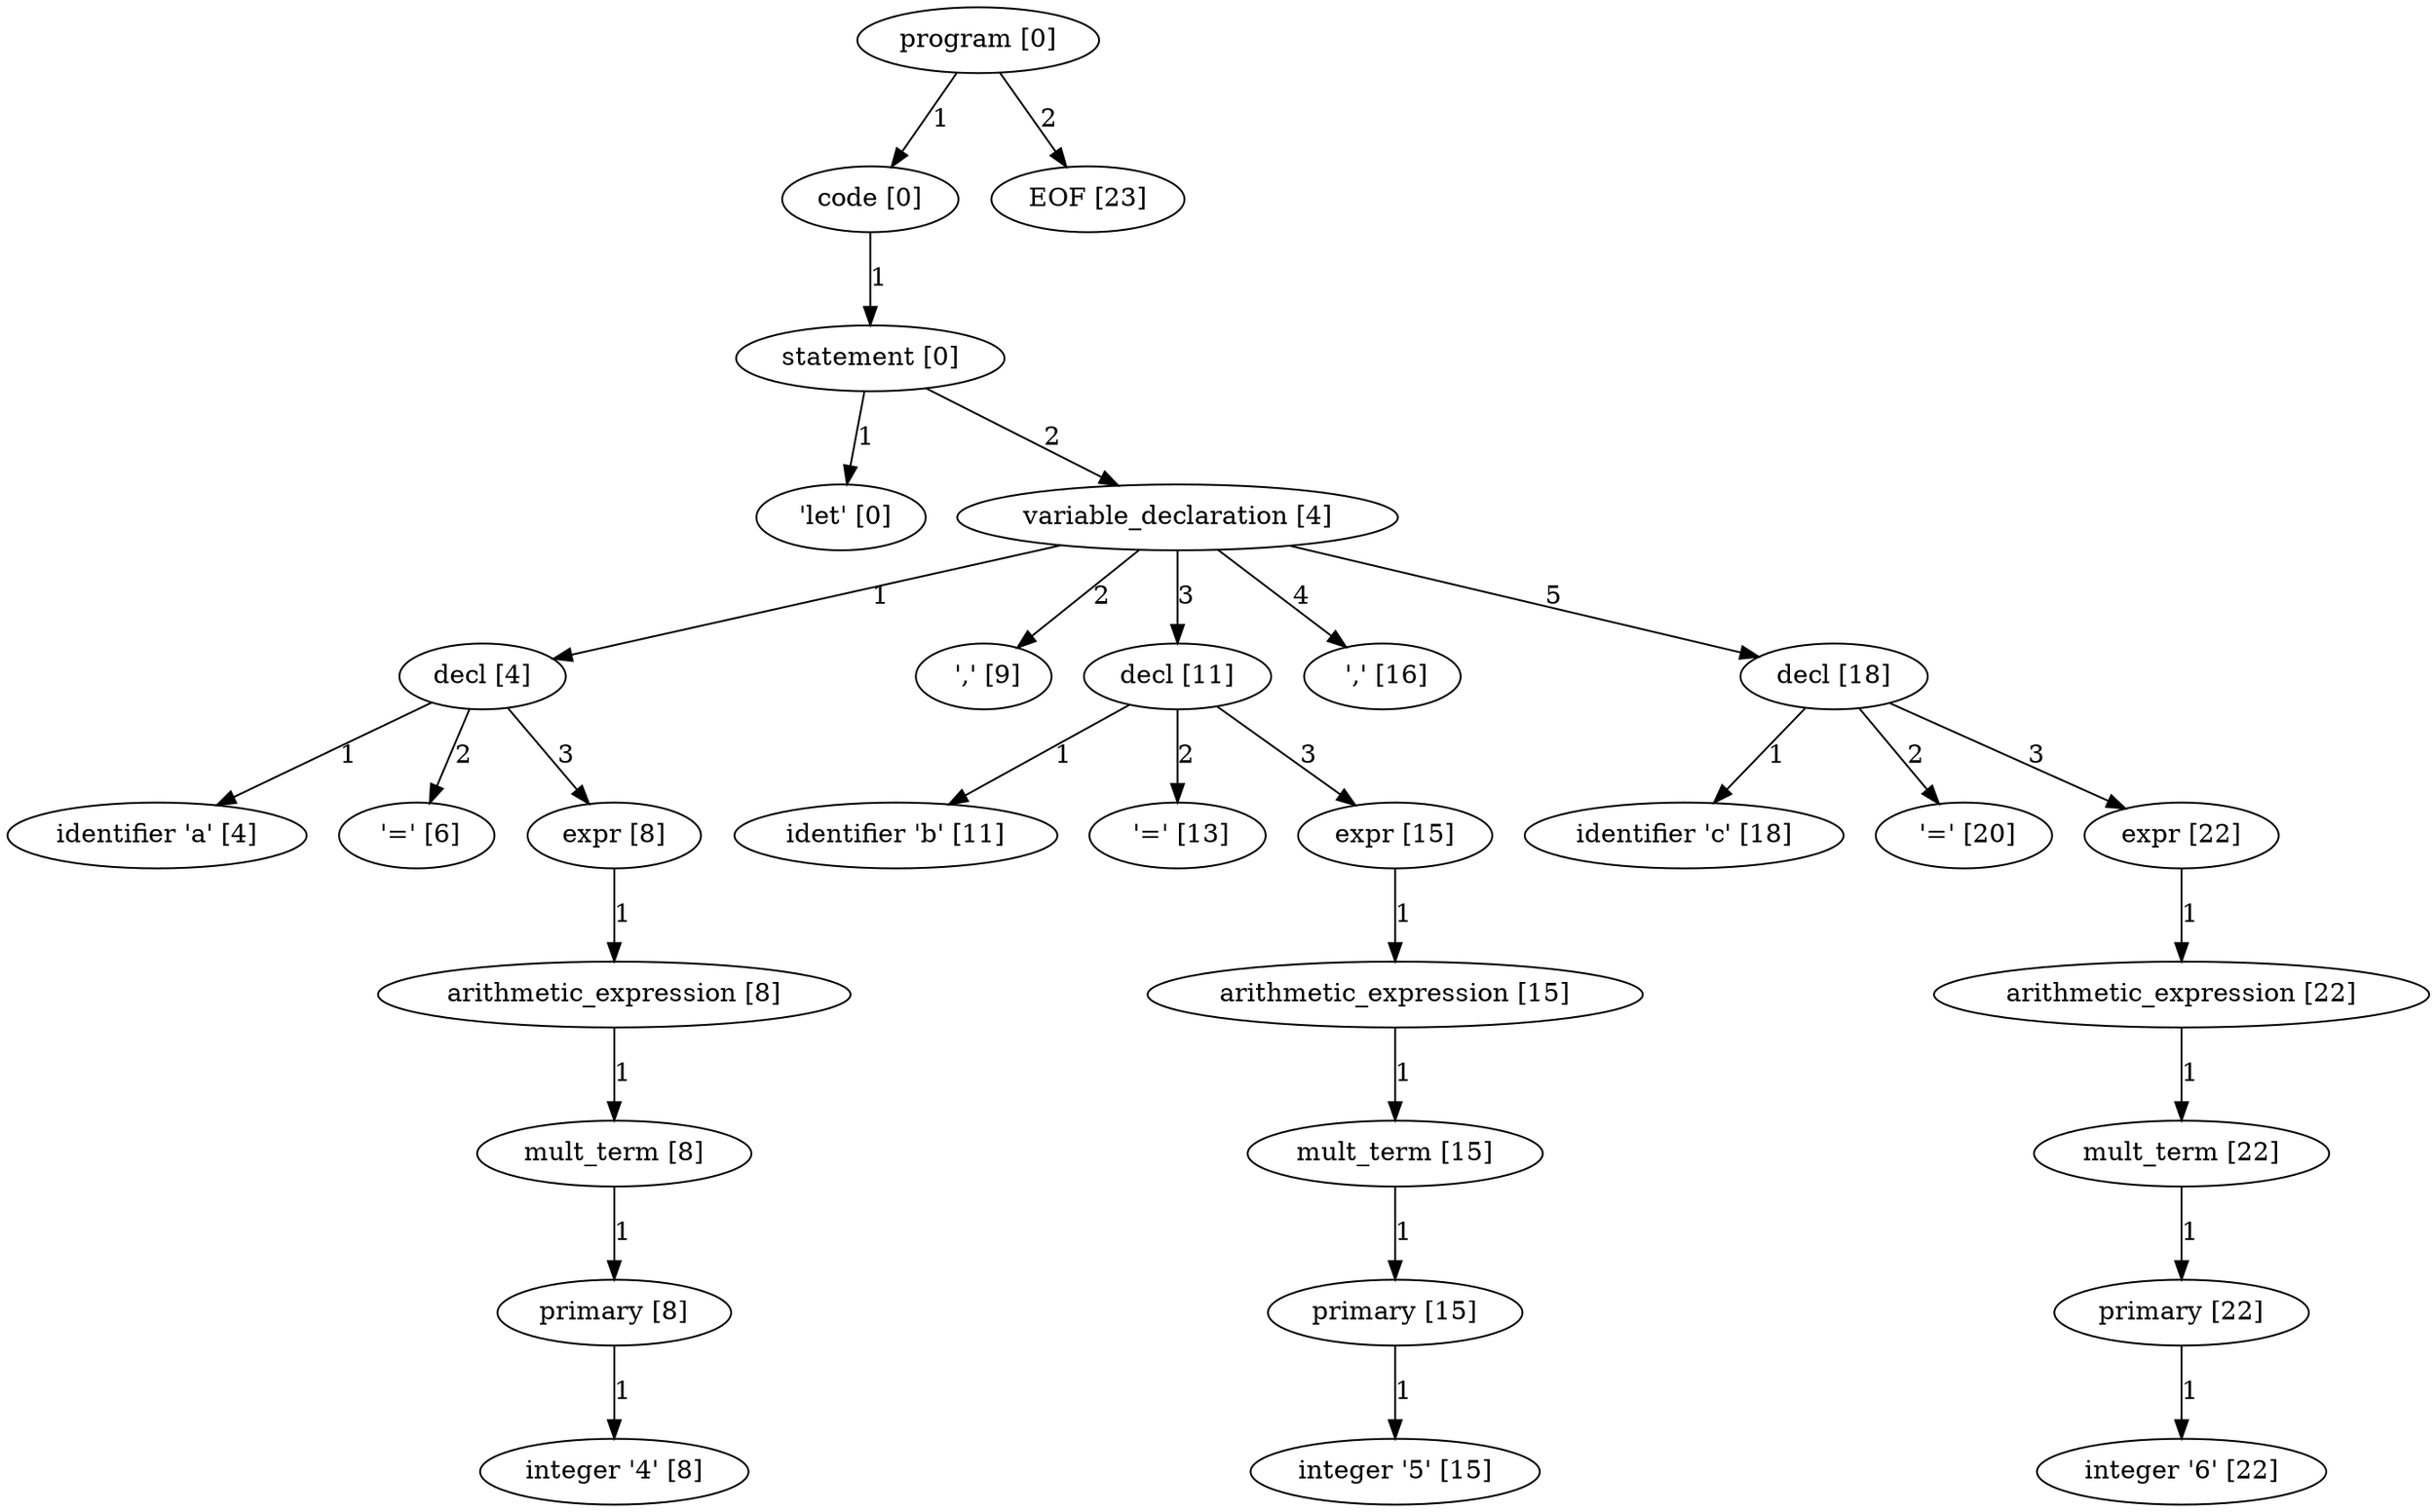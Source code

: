 digraph arpeggio_graph {
4402966976 [label="program [0]"];
4402966976->4402966848 [label="1"]

4402966848 [label="code [0]"];
4402966848->4402966720 [label="1"]

4402966720 [label="statement [0]"];
4402966720->4402617248 [label="1"]

4402617248 [label=" 'let' [0]"];
4402966720->4402966592 [label="2"]

4402966592 [label="variable_declaration [4]"];
4402966592->4402850368 [label="1"]

4402850368 [label="decl [4]"];
4402850368->4402617472 [label="1"]

4402617472 [label="identifier 'a' [4]"];
4402850368->4402617584 [label="2"]

4402617584 [label=" '=' [6]"];
4402850368->4402850240 [label="3"]

4402850240 [label="expr [8]"];
4402850240->4402850112 [label="1"]

4402850112 [label="arithmetic_expression [8]"];
4402850112->4402849984 [label="1"]

4402849984 [label="mult_term [8]"];
4402849984->4402849856 [label="1"]

4402849856 [label="primary [8]"];
4402849856->4402951216 [label="1"]

4402951216 [label="integer '4' [8]"];
4402966592->4402951328 [label="2"]

4402951328 [label=" ',' [9]"];
4402966592->4402851008 [label="3"]

4402851008 [label="decl [11]"];
4402851008->4402951552 [label="1"]

4402951552 [label="identifier 'b' [11]"];
4402851008->4402951664 [label="2"]

4402951664 [label=" '=' [13]"];
4402851008->4402850880 [label="3"]

4402850880 [label="expr [15]"];
4402850880->4402850752 [label="1"]

4402850752 [label="arithmetic_expression [15]"];
4402850752->4402850624 [label="1"]

4402850624 [label="mult_term [15]"];
4402850624->4402850496 [label="1"]

4402850496 [label="primary [15]"];
4402850496->4402951888 [label="1"]

4402951888 [label="integer '5' [15]"];
4402966592->4402952000 [label="4"]

4402952000 [label=" ',' [16]"];
4402966592->4402851648 [label="5"]

4402851648 [label="decl [18]"];
4402851648->4402952224 [label="1"]

4402952224 [label="identifier 'c' [18]"];
4402851648->4402952336 [label="2"]

4402952336 [label=" '=' [20]"];
4402851648->4402851520 [label="3"]

4402851520 [label="expr [22]"];
4402851520->4402851392 [label="1"]

4402851392 [label="arithmetic_expression [22]"];
4402851392->4402851264 [label="1"]

4402851264 [label="mult_term [22]"];
4402851264->4402851136 [label="1"]

4402851136 [label="primary [22]"];
4402851136->4402952560 [label="1"]

4402952560 [label="integer '6' [22]"];
4402966976->4402952672 [label="2"]

4402952672 [label="EOF [23]"];
}